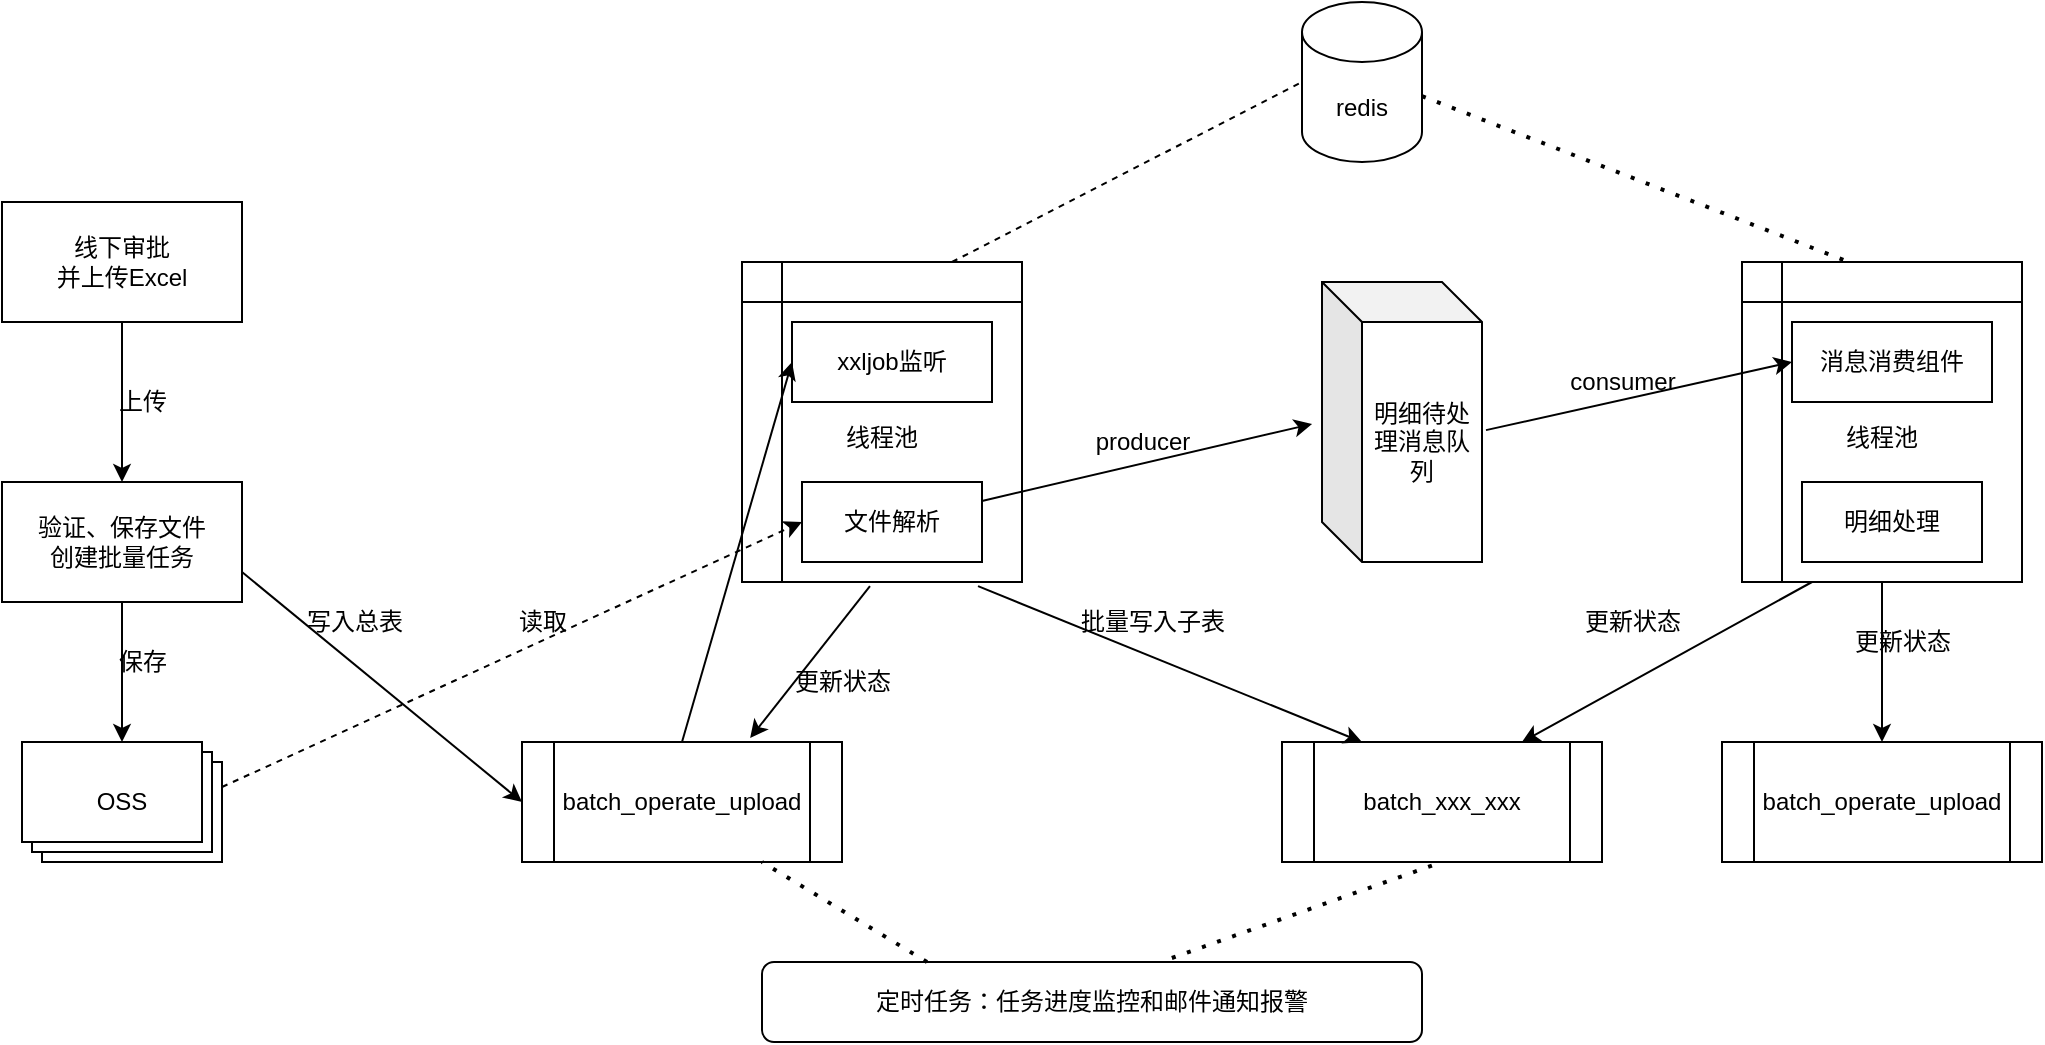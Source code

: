 <mxfile version="14.2.9" type="github"><diagram id="qoWiwMtUUDoG-ershA9c" name="Page-1"><mxGraphModel dx="1282" dy="5337" grid="1" gridSize="10" guides="1" tooltips="1" connect="1" arrows="1" fold="1" page="1" pageScale="1" pageWidth="3300" pageHeight="4681" math="0" shadow="0"><root><mxCell id="0"/><mxCell id="1" parent="0"/><mxCell id="PZr9lelDYHl3dYxXVVvF-3" value="" style="edgeStyle=orthogonalEdgeStyle;rounded=0;orthogonalLoop=1;jettySize=auto;html=1;" edge="1" parent="1" source="PZr9lelDYHl3dYxXVVvF-1" target="PZr9lelDYHl3dYxXVVvF-2"><mxGeometry relative="1" as="geometry"/></mxCell><mxCell id="PZr9lelDYHl3dYxXVVvF-1" value="线下审批&lt;br&gt;并上传Excel" style="rounded=0;whiteSpace=wrap;html=1;" vertex="1" parent="1"><mxGeometry x="220" y="70" width="120" height="60" as="geometry"/></mxCell><mxCell id="PZr9lelDYHl3dYxXVVvF-7" style="edgeStyle=orthogonalEdgeStyle;rounded=0;orthogonalLoop=1;jettySize=auto;html=1;" edge="1" parent="1" source="PZr9lelDYHl3dYxXVVvF-2"><mxGeometry relative="1" as="geometry"><mxPoint x="280" y="340" as="targetPoint"/></mxGeometry></mxCell><mxCell id="PZr9lelDYHl3dYxXVVvF-2" value="验证、保存文件&lt;br&gt;创建批量任务" style="rounded=0;whiteSpace=wrap;html=1;" vertex="1" parent="1"><mxGeometry x="220" y="210" width="120" height="60" as="geometry"/></mxCell><mxCell id="PZr9lelDYHl3dYxXVVvF-4" value="上传" style="text;html=1;align=center;verticalAlign=middle;resizable=0;points=[];autosize=1;" vertex="1" parent="1"><mxGeometry x="270" y="160" width="40" height="20" as="geometry"/></mxCell><mxCell id="PZr9lelDYHl3dYxXVVvF-5" value="" style="verticalLabelPosition=bottom;verticalAlign=top;html=1;shape=mxgraph.basic.layered_rect;dx=10;outlineConnect=0;" vertex="1" parent="1"><mxGeometry x="230" y="340" width="100" height="60" as="geometry"/></mxCell><mxCell id="PZr9lelDYHl3dYxXVVvF-6" value="OSS" style="text;html=1;strokeColor=none;fillColor=none;align=center;verticalAlign=middle;whiteSpace=wrap;rounded=0;" vertex="1" parent="1"><mxGeometry x="260" y="360" width="40" height="20" as="geometry"/></mxCell><mxCell id="PZr9lelDYHl3dYxXVVvF-8" value="batch_operate_upload" style="shape=process;whiteSpace=wrap;html=1;backgroundOutline=1;" vertex="1" parent="1"><mxGeometry x="480" y="340" width="160" height="60" as="geometry"/></mxCell><mxCell id="PZr9lelDYHl3dYxXVVvF-9" value="&lt;br&gt;线程池&lt;br&gt;" style="shape=internalStorage;whiteSpace=wrap;html=1;backgroundOutline=1;" vertex="1" parent="1"><mxGeometry x="590" y="100" width="140" height="160" as="geometry"/></mxCell><mxCell id="PZr9lelDYHl3dYxXVVvF-10" value="" style="endArrow=classic;html=1;exitX=0;exitY=0;exitDx=100;exitDy=22.5;exitPerimeter=0;entryX=0;entryY=0.5;entryDx=0;entryDy=0;dashed=1;" edge="1" parent="1" source="PZr9lelDYHl3dYxXVVvF-5" target="PZr9lelDYHl3dYxXVVvF-13"><mxGeometry width="50" height="50" relative="1" as="geometry"><mxPoint x="390" y="380" as="sourcePoint"/><mxPoint x="440" y="330" as="targetPoint"/></mxGeometry></mxCell><mxCell id="PZr9lelDYHl3dYxXVVvF-11" value="&lt;span&gt;xxljob监听&lt;/span&gt;" style="rounded=0;whiteSpace=wrap;html=1;" vertex="1" parent="1"><mxGeometry x="615" y="130" width="100" height="40" as="geometry"/></mxCell><mxCell id="PZr9lelDYHl3dYxXVVvF-13" value="文件解析" style="rounded=0;whiteSpace=wrap;html=1;" vertex="1" parent="1"><mxGeometry x="620" y="210" width="90" height="40" as="geometry"/></mxCell><mxCell id="PZr9lelDYHl3dYxXVVvF-14" value="" style="endArrow=classic;html=1;exitX=0.5;exitY=0;exitDx=0;exitDy=0;entryX=0;entryY=0.5;entryDx=0;entryDy=0;" edge="1" parent="1" source="PZr9lelDYHl3dYxXVVvF-8" target="PZr9lelDYHl3dYxXVVvF-11"><mxGeometry width="50" height="50" relative="1" as="geometry"><mxPoint x="400" y="600" as="sourcePoint"/><mxPoint x="450" y="550" as="targetPoint"/></mxGeometry></mxCell><mxCell id="PZr9lelDYHl3dYxXVVvF-15" value="保存" style="text;html=1;align=center;verticalAlign=middle;resizable=0;points=[];autosize=1;" vertex="1" parent="1"><mxGeometry x="270" y="290" width="40" height="20" as="geometry"/></mxCell><mxCell id="PZr9lelDYHl3dYxXVVvF-16" value="" style="endArrow=classic;html=1;exitX=1;exitY=0.75;exitDx=0;exitDy=0;entryX=0;entryY=0.5;entryDx=0;entryDy=0;" edge="1" parent="1" source="PZr9lelDYHl3dYxXVVvF-2" target="PZr9lelDYHl3dYxXVVvF-8"><mxGeometry width="50" height="50" relative="1" as="geometry"><mxPoint x="360" y="300" as="sourcePoint"/><mxPoint x="410" y="250" as="targetPoint"/></mxGeometry></mxCell><mxCell id="PZr9lelDYHl3dYxXVVvF-17" value="写入总表" style="text;html=1;align=center;verticalAlign=middle;resizable=0;points=[];autosize=1;" vertex="1" parent="1"><mxGeometry x="366" y="270" width="60" height="20" as="geometry"/></mxCell><mxCell id="PZr9lelDYHl3dYxXVVvF-18" value="读取" style="text;html=1;align=center;verticalAlign=middle;resizable=0;points=[];autosize=1;" vertex="1" parent="1"><mxGeometry x="470" y="270" width="40" height="20" as="geometry"/></mxCell><mxCell id="PZr9lelDYHl3dYxXVVvF-19" value="" style="endArrow=classic;html=1;exitX=0.457;exitY=1.013;exitDx=0;exitDy=0;exitPerimeter=0;entryX=0.713;entryY=-0.033;entryDx=0;entryDy=0;entryPerimeter=0;" edge="1" parent="1" source="PZr9lelDYHl3dYxXVVvF-9" target="PZr9lelDYHl3dYxXVVvF-8"><mxGeometry width="50" height="50" relative="1" as="geometry"><mxPoint x="670" y="350" as="sourcePoint"/><mxPoint x="720" y="300" as="targetPoint"/></mxGeometry></mxCell><mxCell id="PZr9lelDYHl3dYxXVVvF-20" value="更新状态" style="text;html=1;align=center;verticalAlign=middle;resizable=0;points=[];autosize=1;" vertex="1" parent="1"><mxGeometry x="610" y="300" width="60" height="20" as="geometry"/></mxCell><mxCell id="PZr9lelDYHl3dYxXVVvF-21" value="明细待处理消息队列" style="shape=cube;whiteSpace=wrap;html=1;boundedLbl=1;backgroundOutline=1;darkOpacity=0.05;darkOpacity2=0.1;" vertex="1" parent="1"><mxGeometry x="880" y="110" width="80" height="140" as="geometry"/></mxCell><mxCell id="PZr9lelDYHl3dYxXVVvF-22" value="redis" style="shape=cylinder3;whiteSpace=wrap;html=1;boundedLbl=1;backgroundOutline=1;size=15;" vertex="1" parent="1"><mxGeometry x="870" y="-30" width="60" height="80" as="geometry"/></mxCell><mxCell id="PZr9lelDYHl3dYxXVVvF-23" value="" style="endArrow=classic;html=1;entryX=-0.062;entryY=0.507;entryDx=0;entryDy=0;entryPerimeter=0;" edge="1" parent="1" source="PZr9lelDYHl3dYxXVVvF-13" target="PZr9lelDYHl3dYxXVVvF-21"><mxGeometry width="50" height="50" relative="1" as="geometry"><mxPoint x="780" y="240" as="sourcePoint"/><mxPoint x="830" y="190" as="targetPoint"/></mxGeometry></mxCell><mxCell id="PZr9lelDYHl3dYxXVVvF-24" value="producer" style="text;html=1;align=center;verticalAlign=middle;resizable=0;points=[];autosize=1;" vertex="1" parent="1"><mxGeometry x="760" y="180" width="60" height="20" as="geometry"/></mxCell><mxCell id="PZr9lelDYHl3dYxXVVvF-25" value="" style="endArrow=none;dashed=1;html=1;exitX=0.75;exitY=0;exitDx=0;exitDy=0;entryX=0;entryY=0.5;entryDx=0;entryDy=0;entryPerimeter=0;" edge="1" parent="1" source="PZr9lelDYHl3dYxXVVvF-9" target="PZr9lelDYHl3dYxXVVvF-22"><mxGeometry width="50" height="50" relative="1" as="geometry"><mxPoint x="760" y="100" as="sourcePoint"/><mxPoint x="810" y="50" as="targetPoint"/></mxGeometry></mxCell><mxCell id="PZr9lelDYHl3dYxXVVvF-38" value="" style="edgeStyle=orthogonalEdgeStyle;rounded=0;orthogonalLoop=1;jettySize=auto;html=1;" edge="1" parent="1" source="PZr9lelDYHl3dYxXVVvF-26" target="PZr9lelDYHl3dYxXVVvF-37"><mxGeometry relative="1" as="geometry"/></mxCell><mxCell id="PZr9lelDYHl3dYxXVVvF-26" value="&lt;br&gt;线程池&lt;br&gt;" style="shape=internalStorage;whiteSpace=wrap;html=1;backgroundOutline=1;" vertex="1" parent="1"><mxGeometry x="1090" y="100" width="140" height="160" as="geometry"/></mxCell><mxCell id="PZr9lelDYHl3dYxXVVvF-27" value="&lt;span&gt;消息消费组件&lt;/span&gt;" style="rounded=0;whiteSpace=wrap;html=1;" vertex="1" parent="1"><mxGeometry x="1115" y="130" width="100" height="40" as="geometry"/></mxCell><mxCell id="PZr9lelDYHl3dYxXVVvF-28" value="明细处理" style="rounded=0;whiteSpace=wrap;html=1;" vertex="1" parent="1"><mxGeometry x="1120" y="210" width="90" height="40" as="geometry"/></mxCell><mxCell id="PZr9lelDYHl3dYxXVVvF-29" value="" style="endArrow=none;dashed=1;html=1;dashPattern=1 3;strokeWidth=2;exitX=1;exitY=0.588;exitDx=0;exitDy=0;exitPerimeter=0;entryX=0.364;entryY=-0.006;entryDx=0;entryDy=0;entryPerimeter=0;" edge="1" parent="1" source="PZr9lelDYHl3dYxXVVvF-22" target="PZr9lelDYHl3dYxXVVvF-26"><mxGeometry width="50" height="50" relative="1" as="geometry"><mxPoint x="970" y="80" as="sourcePoint"/><mxPoint x="1020" y="30" as="targetPoint"/></mxGeometry></mxCell><mxCell id="PZr9lelDYHl3dYxXVVvF-30" value="" style="endArrow=classic;html=1;exitX=1.025;exitY=0.529;exitDx=0;exitDy=0;exitPerimeter=0;entryX=0;entryY=0.5;entryDx=0;entryDy=0;" edge="1" parent="1" source="PZr9lelDYHl3dYxXVVvF-21" target="PZr9lelDYHl3dYxXVVvF-27"><mxGeometry width="50" height="50" relative="1" as="geometry"><mxPoint x="970" y="210" as="sourcePoint"/><mxPoint x="1020" y="160" as="targetPoint"/></mxGeometry></mxCell><mxCell id="PZr9lelDYHl3dYxXVVvF-31" value="consumer" style="text;html=1;align=center;verticalAlign=middle;resizable=0;points=[];autosize=1;" vertex="1" parent="1"><mxGeometry x="995" y="150" width="70" height="20" as="geometry"/></mxCell><mxCell id="PZr9lelDYHl3dYxXVVvF-32" value="batch_xxx_xxx" style="shape=process;whiteSpace=wrap;html=1;backgroundOutline=1;" vertex="1" parent="1"><mxGeometry x="860" y="340" width="160" height="60" as="geometry"/></mxCell><mxCell id="PZr9lelDYHl3dYxXVVvF-33" value="" style="endArrow=classic;html=1;exitX=0.843;exitY=1.013;exitDx=0;exitDy=0;exitPerimeter=0;entryX=0.25;entryY=0;entryDx=0;entryDy=0;" edge="1" parent="1" source="PZr9lelDYHl3dYxXVVvF-9" target="PZr9lelDYHl3dYxXVVvF-32"><mxGeometry width="50" height="50" relative="1" as="geometry"><mxPoint x="750" y="320" as="sourcePoint"/><mxPoint x="800" y="270" as="targetPoint"/></mxGeometry></mxCell><mxCell id="PZr9lelDYHl3dYxXVVvF-34" value="批量写入子表" style="text;html=1;align=center;verticalAlign=middle;resizable=0;points=[];autosize=1;" vertex="1" parent="1"><mxGeometry x="750" y="270" width="90" height="20" as="geometry"/></mxCell><mxCell id="PZr9lelDYHl3dYxXVVvF-35" value="" style="endArrow=classic;html=1;exitX=0.25;exitY=1;exitDx=0;exitDy=0;entryX=0.75;entryY=0;entryDx=0;entryDy=0;" edge="1" parent="1" source="PZr9lelDYHl3dYxXVVvF-26" target="PZr9lelDYHl3dYxXVVvF-32"><mxGeometry width="50" height="50" relative="1" as="geometry"><mxPoint x="1100" y="320" as="sourcePoint"/><mxPoint x="1150" y="270" as="targetPoint"/></mxGeometry></mxCell><mxCell id="PZr9lelDYHl3dYxXVVvF-36" value="更新状态" style="text;html=1;align=center;verticalAlign=middle;resizable=0;points=[];autosize=1;" vertex="1" parent="1"><mxGeometry x="1005" y="270" width="60" height="20" as="geometry"/></mxCell><mxCell id="PZr9lelDYHl3dYxXVVvF-37" value="batch_operate_upload" style="shape=process;whiteSpace=wrap;html=1;backgroundOutline=1;" vertex="1" parent="1"><mxGeometry x="1080" y="340" width="160" height="60" as="geometry"/></mxCell><mxCell id="PZr9lelDYHl3dYxXVVvF-39" value="更新状态" style="text;html=1;align=center;verticalAlign=middle;resizable=0;points=[];autosize=1;" vertex="1" parent="1"><mxGeometry x="1140" y="280" width="60" height="20" as="geometry"/></mxCell><mxCell id="PZr9lelDYHl3dYxXVVvF-41" value="定时任务：任务进度监控和邮件通知报警" style="rounded=1;whiteSpace=wrap;html=1;" vertex="1" parent="1"><mxGeometry x="600" y="450" width="330" height="40" as="geometry"/></mxCell><mxCell id="PZr9lelDYHl3dYxXVVvF-42" value="" style="endArrow=none;dashed=1;html=1;dashPattern=1 3;strokeWidth=2;exitX=0.25;exitY=0;exitDx=0;exitDy=0;entryX=0.75;entryY=1;entryDx=0;entryDy=0;" edge="1" parent="1" source="PZr9lelDYHl3dYxXVVvF-41" target="PZr9lelDYHl3dYxXVVvF-8"><mxGeometry width="50" height="50" relative="1" as="geometry"><mxPoint x="620" y="450" as="sourcePoint"/><mxPoint x="670" y="400" as="targetPoint"/></mxGeometry></mxCell><mxCell id="PZr9lelDYHl3dYxXVVvF-43" value="" style="endArrow=none;dashed=1;html=1;dashPattern=1 3;strokeWidth=2;exitX=0.621;exitY=-0.05;exitDx=0;exitDy=0;exitPerimeter=0;entryX=0.5;entryY=1;entryDx=0;entryDy=0;" edge="1" parent="1" source="PZr9lelDYHl3dYxXVVvF-41" target="PZr9lelDYHl3dYxXVVvF-32"><mxGeometry width="50" height="50" relative="1" as="geometry"><mxPoint x="810" y="470" as="sourcePoint"/><mxPoint x="860" y="420" as="targetPoint"/></mxGeometry></mxCell></root></mxGraphModel></diagram></mxfile>